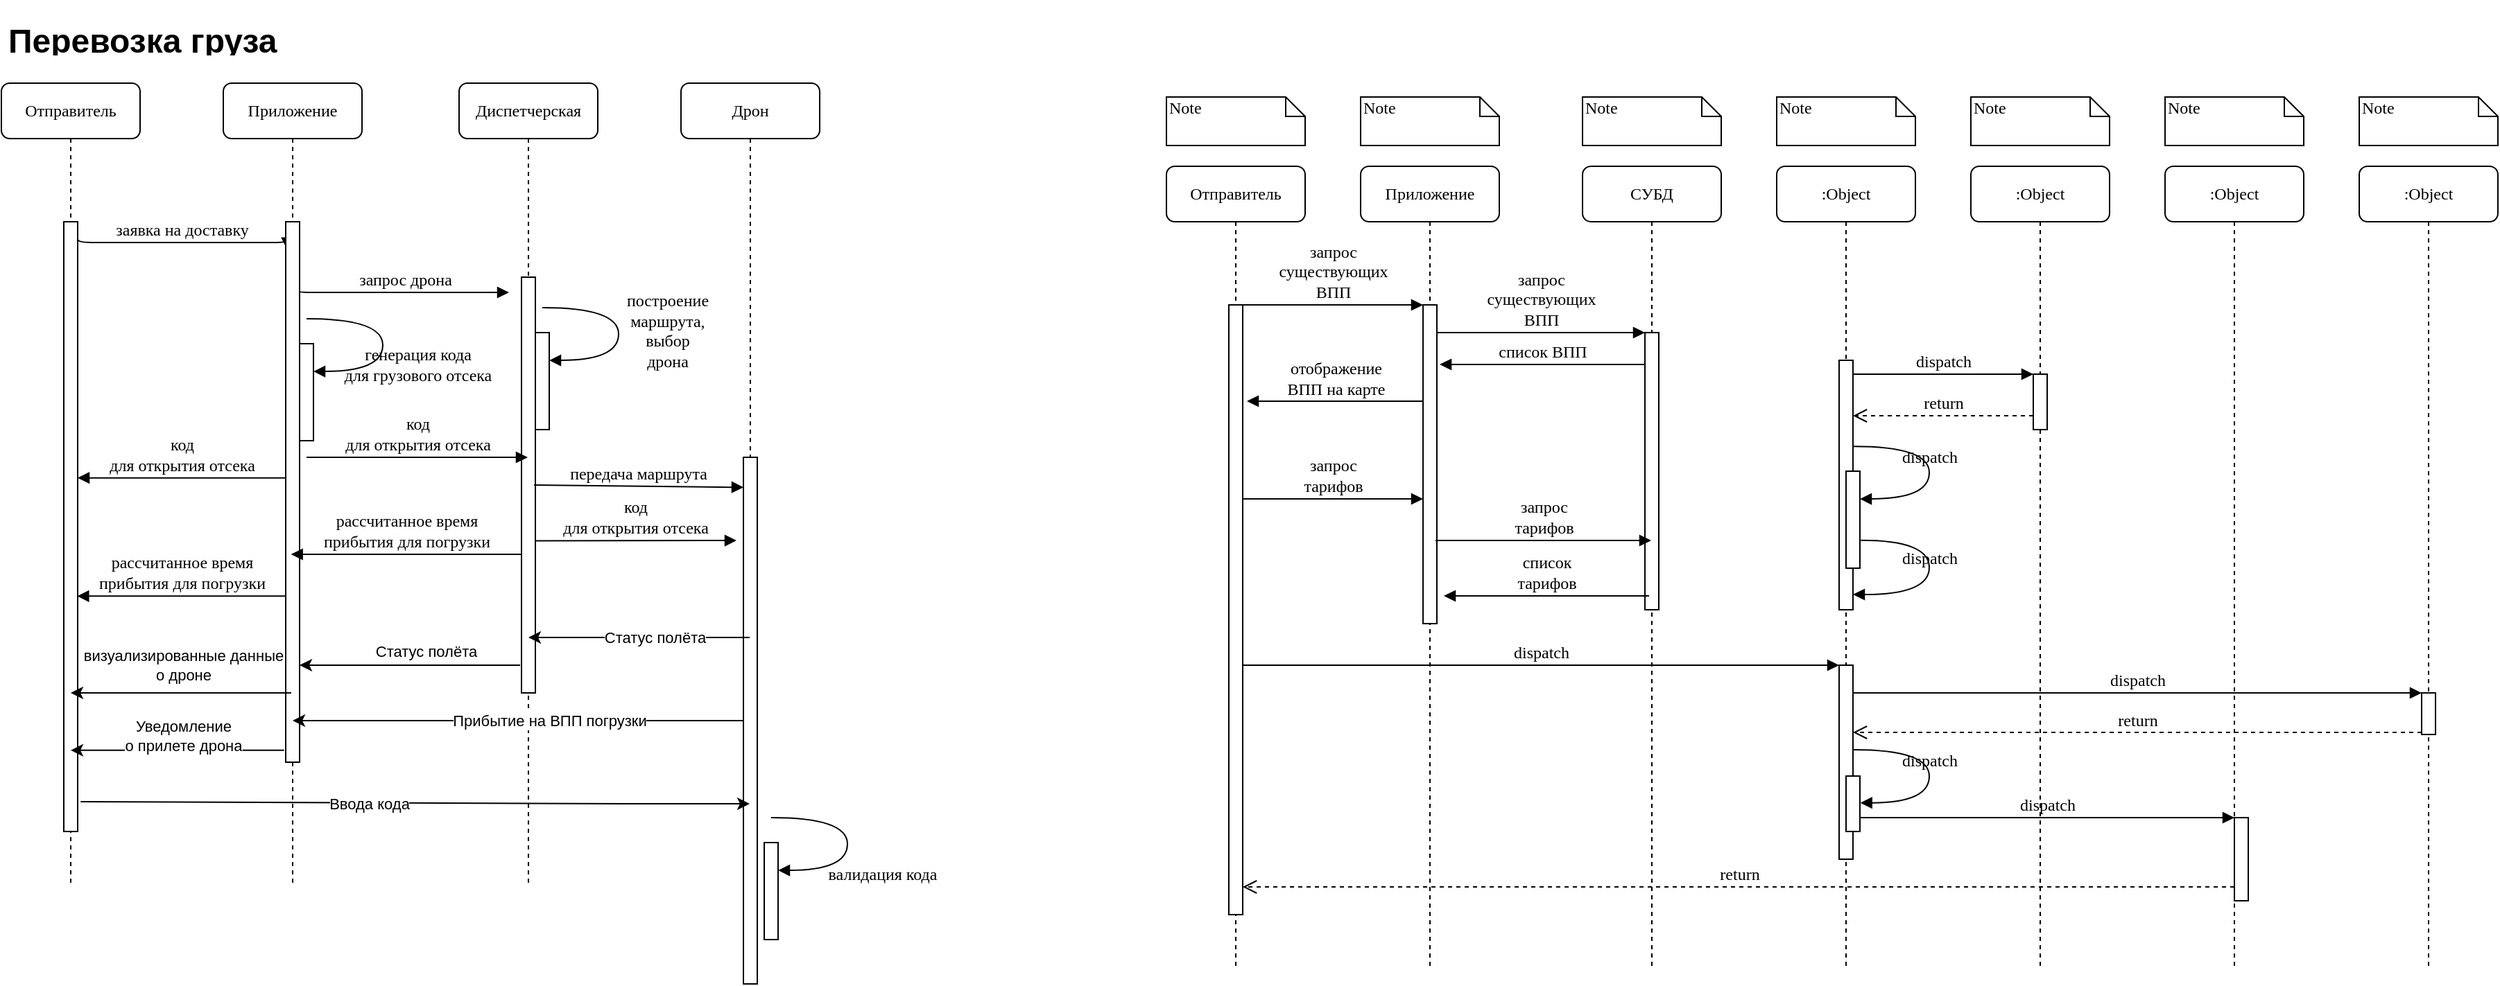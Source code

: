 <mxfile version="24.4.8" type="device">
  <diagram name="Page-1" id="13e1069c-82ec-6db2-03f1-153e76fe0fe0">
    <mxGraphModel dx="1962" dy="1178" grid="1" gridSize="10" guides="1" tooltips="1" connect="1" arrows="1" fold="1" page="1" pageScale="1" pageWidth="1100" pageHeight="850" background="none" math="0" shadow="0">
      <root>
        <mxCell id="0" />
        <mxCell id="1" parent="0" />
        <mxCell id="7baba1c4bc27f4b0-2" value="Приложение" style="shape=umlLifeline;perimeter=lifelinePerimeter;whiteSpace=wrap;html=1;container=1;collapsible=0;recursiveResize=0;outlineConnect=0;rounded=1;shadow=0;comic=0;labelBackgroundColor=none;strokeWidth=1;fontFamily=Verdana;fontSize=12;align=center;" parent="1" vertex="1">
          <mxGeometry x="240" y="80" width="100" height="580" as="geometry" />
        </mxCell>
        <mxCell id="7baba1c4bc27f4b0-10" value="" style="html=1;points=[];perimeter=orthogonalPerimeter;rounded=0;shadow=0;comic=0;labelBackgroundColor=none;strokeWidth=1;fontFamily=Verdana;fontSize=12;align=center;" parent="7baba1c4bc27f4b0-2" vertex="1">
          <mxGeometry x="45" y="100" width="10" height="230" as="geometry" />
        </mxCell>
        <mxCell id="XqC8_4cL7TE-V1GYUcQZ-1" value="отображение &lt;br&gt;ВПП на карте" style="html=1;verticalAlign=bottom;endArrow=block;labelBackgroundColor=none;fontFamily=Verdana;fontSize=12;edgeStyle=elbowEdgeStyle;elbow=vertical;entryX=1.3;entryY=0.159;entryDx=0;entryDy=0;entryPerimeter=0;" parent="7baba1c4bc27f4b0-2" target="7baba1c4bc27f4b0-9" edge="1">
          <mxGeometry relative="1" as="geometry">
            <mxPoint x="45" y="169.5" as="sourcePoint" />
            <Array as="points" />
            <mxPoint x="-103" y="169.5" as="targetPoint" />
          </mxGeometry>
        </mxCell>
        <mxCell id="7baba1c4bc27f4b0-3" value="СУБД" style="shape=umlLifeline;perimeter=lifelinePerimeter;whiteSpace=wrap;html=1;container=1;collapsible=0;recursiveResize=0;outlineConnect=0;rounded=1;shadow=0;comic=0;labelBackgroundColor=none;strokeWidth=1;fontFamily=Verdana;fontSize=12;align=center;" parent="1" vertex="1">
          <mxGeometry x="400" y="80" width="100" height="580" as="geometry" />
        </mxCell>
        <mxCell id="7baba1c4bc27f4b0-13" value="" style="html=1;points=[];perimeter=orthogonalPerimeter;rounded=0;shadow=0;comic=0;labelBackgroundColor=none;strokeWidth=1;fontFamily=Verdana;fontSize=12;align=center;" parent="7baba1c4bc27f4b0-3" vertex="1">
          <mxGeometry x="45" y="120" width="10" height="200" as="geometry" />
        </mxCell>
        <mxCell id="7baba1c4bc27f4b0-4" value=":Object" style="shape=umlLifeline;perimeter=lifelinePerimeter;whiteSpace=wrap;html=1;container=1;collapsible=0;recursiveResize=0;outlineConnect=0;rounded=1;shadow=0;comic=0;labelBackgroundColor=none;strokeWidth=1;fontFamily=Verdana;fontSize=12;align=center;" parent="1" vertex="1">
          <mxGeometry x="540" y="80" width="100" height="580" as="geometry" />
        </mxCell>
        <mxCell id="7baba1c4bc27f4b0-5" value=":Object" style="shape=umlLifeline;perimeter=lifelinePerimeter;whiteSpace=wrap;html=1;container=1;collapsible=0;recursiveResize=0;outlineConnect=0;rounded=1;shadow=0;comic=0;labelBackgroundColor=none;strokeWidth=1;fontFamily=Verdana;fontSize=12;align=center;" parent="1" vertex="1">
          <mxGeometry x="680" y="80" width="100" height="580" as="geometry" />
        </mxCell>
        <mxCell id="7baba1c4bc27f4b0-6" value=":Object" style="shape=umlLifeline;perimeter=lifelinePerimeter;whiteSpace=wrap;html=1;container=1;collapsible=0;recursiveResize=0;outlineConnect=0;rounded=1;shadow=0;comic=0;labelBackgroundColor=none;strokeWidth=1;fontFamily=Verdana;fontSize=12;align=center;" parent="1" vertex="1">
          <mxGeometry x="820" y="80" width="100" height="580" as="geometry" />
        </mxCell>
        <mxCell id="7baba1c4bc27f4b0-7" value=":Object" style="shape=umlLifeline;perimeter=lifelinePerimeter;whiteSpace=wrap;html=1;container=1;collapsible=0;recursiveResize=0;outlineConnect=0;rounded=1;shadow=0;comic=0;labelBackgroundColor=none;strokeWidth=1;fontFamily=Verdana;fontSize=12;align=center;" parent="1" vertex="1">
          <mxGeometry x="960" y="80" width="100" height="580" as="geometry" />
        </mxCell>
        <mxCell id="7baba1c4bc27f4b0-8" value="Отправитель" style="shape=umlLifeline;perimeter=lifelinePerimeter;whiteSpace=wrap;html=1;container=1;collapsible=0;recursiveResize=0;outlineConnect=0;rounded=1;shadow=0;comic=0;labelBackgroundColor=none;strokeWidth=1;fontFamily=Verdana;fontSize=12;align=center;" parent="1" vertex="1">
          <mxGeometry x="100" y="80" width="100" height="580" as="geometry" />
        </mxCell>
        <mxCell id="7baba1c4bc27f4b0-9" value="" style="html=1;points=[];perimeter=orthogonalPerimeter;rounded=0;shadow=0;comic=0;labelBackgroundColor=none;strokeWidth=1;fontFamily=Verdana;fontSize=12;align=center;" parent="7baba1c4bc27f4b0-8" vertex="1">
          <mxGeometry x="45" y="100" width="10" height="440" as="geometry" />
        </mxCell>
        <mxCell id="XqC8_4cL7TE-V1GYUcQZ-2" value="запрос &lt;br&gt;тарифов" style="html=1;verticalAlign=bottom;endArrow=block;entryX=0;entryY=0;labelBackgroundColor=none;fontFamily=Verdana;fontSize=12;edgeStyle=elbowEdgeStyle;elbow=vertical;" parent="7baba1c4bc27f4b0-8" edge="1">
          <mxGeometry relative="1" as="geometry">
            <mxPoint x="55" y="240" as="sourcePoint" />
            <mxPoint x="185" y="240" as="targetPoint" />
          </mxGeometry>
        </mxCell>
        <mxCell id="7baba1c4bc27f4b0-16" value="" style="html=1;points=[];perimeter=orthogonalPerimeter;rounded=0;shadow=0;comic=0;labelBackgroundColor=none;strokeWidth=1;fontFamily=Verdana;fontSize=12;align=center;" parent="1" vertex="1">
          <mxGeometry x="585" y="220" width="10" height="180" as="geometry" />
        </mxCell>
        <mxCell id="7baba1c4bc27f4b0-17" value="список ВПП" style="html=1;verticalAlign=bottom;endArrow=block;labelBackgroundColor=none;fontFamily=Verdana;fontSize=12;edgeStyle=elbowEdgeStyle;elbow=vertical;entryX=1.2;entryY=0.187;entryDx=0;entryDy=0;entryPerimeter=0;" parent="1" source="7baba1c4bc27f4b0-13" target="7baba1c4bc27f4b0-10" edge="1">
          <mxGeometry relative="1" as="geometry">
            <mxPoint x="510" y="220" as="sourcePoint" />
            <Array as="points" />
          </mxGeometry>
        </mxCell>
        <mxCell id="7baba1c4bc27f4b0-19" value="" style="html=1;points=[];perimeter=orthogonalPerimeter;rounded=0;shadow=0;comic=0;labelBackgroundColor=none;strokeWidth=1;fontFamily=Verdana;fontSize=12;align=center;" parent="1" vertex="1">
          <mxGeometry x="725" y="230" width="10" height="40" as="geometry" />
        </mxCell>
        <mxCell id="7baba1c4bc27f4b0-20" value="dispatch" style="html=1;verticalAlign=bottom;endArrow=block;entryX=0;entryY=0;labelBackgroundColor=none;fontFamily=Verdana;fontSize=12;edgeStyle=elbowEdgeStyle;elbow=vertical;" parent="1" source="7baba1c4bc27f4b0-16" target="7baba1c4bc27f4b0-19" edge="1">
          <mxGeometry relative="1" as="geometry">
            <mxPoint x="650" y="230" as="sourcePoint" />
          </mxGeometry>
        </mxCell>
        <mxCell id="7baba1c4bc27f4b0-21" value="return" style="html=1;verticalAlign=bottom;endArrow=open;dashed=1;endSize=8;labelBackgroundColor=none;fontFamily=Verdana;fontSize=12;edgeStyle=elbowEdgeStyle;elbow=vertical;" parent="1" source="7baba1c4bc27f4b0-19" target="7baba1c4bc27f4b0-16" edge="1">
          <mxGeometry relative="1" as="geometry">
            <mxPoint x="650" y="306" as="targetPoint" />
            <Array as="points">
              <mxPoint x="670" y="260" />
              <mxPoint x="700" y="260" />
            </Array>
          </mxGeometry>
        </mxCell>
        <mxCell id="7baba1c4bc27f4b0-22" value="" style="html=1;points=[];perimeter=orthogonalPerimeter;rounded=0;shadow=0;comic=0;labelBackgroundColor=none;strokeWidth=1;fontFamily=Verdana;fontSize=12;align=center;" parent="1" vertex="1">
          <mxGeometry x="585" y="440" width="10" height="140" as="geometry" />
        </mxCell>
        <mxCell id="7baba1c4bc27f4b0-23" value="dispatch" style="html=1;verticalAlign=bottom;endArrow=block;entryX=0;entryY=0;labelBackgroundColor=none;fontFamily=Verdana;fontSize=12;" parent="1" source="7baba1c4bc27f4b0-9" target="7baba1c4bc27f4b0-22" edge="1">
          <mxGeometry relative="1" as="geometry">
            <mxPoint x="510" y="420" as="sourcePoint" />
          </mxGeometry>
        </mxCell>
        <mxCell id="7baba1c4bc27f4b0-25" value="" style="html=1;points=[];perimeter=orthogonalPerimeter;rounded=0;shadow=0;comic=0;labelBackgroundColor=none;strokeColor=#000000;strokeWidth=1;fillColor=#FFFFFF;fontFamily=Verdana;fontSize=12;fontColor=#000000;align=center;" parent="1" vertex="1">
          <mxGeometry x="1005" y="460" width="10" height="30" as="geometry" />
        </mxCell>
        <mxCell id="7baba1c4bc27f4b0-26" value="dispatch" style="html=1;verticalAlign=bottom;endArrow=block;entryX=0;entryY=0;labelBackgroundColor=none;fontFamily=Verdana;fontSize=12;" parent="1" source="7baba1c4bc27f4b0-22" target="7baba1c4bc27f4b0-25" edge="1">
          <mxGeometry relative="1" as="geometry">
            <mxPoint x="930" y="340" as="sourcePoint" />
          </mxGeometry>
        </mxCell>
        <mxCell id="7baba1c4bc27f4b0-27" value="return" style="html=1;verticalAlign=bottom;endArrow=open;dashed=1;endSize=8;exitX=0;exitY=0.95;labelBackgroundColor=none;fontFamily=Verdana;fontSize=12;" parent="1" source="7baba1c4bc27f4b0-25" target="7baba1c4bc27f4b0-22" edge="1">
          <mxGeometry relative="1" as="geometry">
            <mxPoint x="930" y="416" as="targetPoint" />
          </mxGeometry>
        </mxCell>
        <mxCell id="7baba1c4bc27f4b0-28" value="" style="html=1;points=[];perimeter=orthogonalPerimeter;rounded=0;shadow=0;comic=0;labelBackgroundColor=none;strokeWidth=1;fontFamily=Verdana;fontSize=12;align=center;" parent="1" vertex="1">
          <mxGeometry x="870" y="550" width="10" height="60" as="geometry" />
        </mxCell>
        <mxCell id="7baba1c4bc27f4b0-29" value="dispatch" style="html=1;verticalAlign=bottom;endArrow=block;entryX=0;entryY=0;labelBackgroundColor=none;fontFamily=Verdana;fontSize=12;edgeStyle=elbowEdgeStyle;elbow=vertical;" parent="1" source="7baba1c4bc27f4b0-37" target="7baba1c4bc27f4b0-28" edge="1">
          <mxGeometry relative="1" as="geometry">
            <mxPoint x="800" y="550" as="sourcePoint" />
          </mxGeometry>
        </mxCell>
        <mxCell id="7baba1c4bc27f4b0-30" value="return" style="html=1;verticalAlign=bottom;endArrow=open;dashed=1;endSize=8;labelBackgroundColor=none;fontFamily=Verdana;fontSize=12;edgeStyle=elbowEdgeStyle;elbow=vertical;" parent="1" source="7baba1c4bc27f4b0-28" target="7baba1c4bc27f4b0-9" edge="1">
          <mxGeometry relative="1" as="geometry">
            <mxPoint x="800" y="626" as="targetPoint" />
            <Array as="points">
              <mxPoint x="570" y="600" />
            </Array>
          </mxGeometry>
        </mxCell>
        <mxCell id="7baba1c4bc27f4b0-11" value="запрос &lt;br&gt;существующих &lt;br&gt;ВПП" style="html=1;verticalAlign=bottom;endArrow=block;entryX=0;entryY=0;labelBackgroundColor=none;fontFamily=Verdana;fontSize=12;edgeStyle=elbowEdgeStyle;elbow=vertical;" parent="1" source="7baba1c4bc27f4b0-9" target="7baba1c4bc27f4b0-10" edge="1">
          <mxGeometry relative="1" as="geometry">
            <mxPoint x="220" y="190" as="sourcePoint" />
          </mxGeometry>
        </mxCell>
        <mxCell id="7baba1c4bc27f4b0-14" value="запрос &lt;br&gt;существующих &lt;br&gt;ВПП" style="html=1;verticalAlign=bottom;endArrow=block;entryX=0;entryY=0;labelBackgroundColor=none;fontFamily=Verdana;fontSize=12;edgeStyle=elbowEdgeStyle;elbow=vertical;" parent="1" source="7baba1c4bc27f4b0-10" target="7baba1c4bc27f4b0-13" edge="1">
          <mxGeometry relative="1" as="geometry">
            <mxPoint x="370" y="200" as="sourcePoint" />
          </mxGeometry>
        </mxCell>
        <mxCell id="7baba1c4bc27f4b0-34" value="" style="html=1;points=[];perimeter=orthogonalPerimeter;rounded=0;shadow=0;comic=0;labelBackgroundColor=none;strokeWidth=1;fontFamily=Verdana;fontSize=12;align=center;" parent="1" vertex="1">
          <mxGeometry x="590" y="300" width="10" height="70" as="geometry" />
        </mxCell>
        <mxCell id="7baba1c4bc27f4b0-35" value="dispatch" style="html=1;verticalAlign=bottom;endArrow=block;labelBackgroundColor=none;fontFamily=Verdana;fontSize=12;elbow=vertical;edgeStyle=orthogonalEdgeStyle;curved=1;entryX=1;entryY=0.286;entryPerimeter=0;exitX=1.038;exitY=0.345;exitPerimeter=0;" parent="1" source="7baba1c4bc27f4b0-16" target="7baba1c4bc27f4b0-34" edge="1">
          <mxGeometry relative="1" as="geometry">
            <mxPoint x="465" y="230" as="sourcePoint" />
            <mxPoint x="595" y="230" as="targetPoint" />
            <Array as="points">
              <mxPoint x="650" y="282" />
              <mxPoint x="650" y="320" />
            </Array>
          </mxGeometry>
        </mxCell>
        <mxCell id="7baba1c4bc27f4b0-36" value="dispatch" style="html=1;verticalAlign=bottom;endArrow=block;labelBackgroundColor=none;fontFamily=Verdana;fontSize=12;elbow=vertical;edgeStyle=orthogonalEdgeStyle;curved=1;exitX=1.066;exitY=0.713;exitPerimeter=0;" parent="1" source="7baba1c4bc27f4b0-34" edge="1">
          <mxGeometry relative="1" as="geometry">
            <mxPoint x="610.333" y="350" as="sourcePoint" />
            <mxPoint x="595" y="389" as="targetPoint" />
            <Array as="points">
              <mxPoint x="650" y="350" />
              <mxPoint x="650" y="389" />
            </Array>
          </mxGeometry>
        </mxCell>
        <mxCell id="7baba1c4bc27f4b0-37" value="" style="html=1;points=[];perimeter=orthogonalPerimeter;rounded=0;shadow=0;comic=0;labelBackgroundColor=none;strokeWidth=1;fontFamily=Verdana;fontSize=12;align=center;" parent="1" vertex="1">
          <mxGeometry x="590" y="520" width="10" height="40" as="geometry" />
        </mxCell>
        <mxCell id="7baba1c4bc27f4b0-39" value="dispatch" style="html=1;verticalAlign=bottom;endArrow=block;labelBackgroundColor=none;fontFamily=Verdana;fontSize=12;elbow=vertical;edgeStyle=orthogonalEdgeStyle;curved=1;entryX=1;entryY=0.286;entryPerimeter=0;exitX=1.038;exitY=0.345;exitPerimeter=0;" parent="1" edge="1">
          <mxGeometry relative="1" as="geometry">
            <mxPoint x="595.333" y="501" as="sourcePoint" />
            <mxPoint x="600.333" y="539.333" as="targetPoint" />
            <Array as="points">
              <mxPoint x="650" y="501" />
              <mxPoint x="650" y="539" />
            </Array>
          </mxGeometry>
        </mxCell>
        <mxCell id="7baba1c4bc27f4b0-40" value="Note" style="shape=note;whiteSpace=wrap;html=1;size=14;verticalAlign=top;align=left;spacingTop=-6;rounded=0;shadow=0;comic=0;labelBackgroundColor=none;strokeWidth=1;fontFamily=Verdana;fontSize=12" parent="1" vertex="1">
          <mxGeometry x="100" y="30" width="100" height="35" as="geometry" />
        </mxCell>
        <mxCell id="7baba1c4bc27f4b0-41" value="Note" style="shape=note;whiteSpace=wrap;html=1;size=14;verticalAlign=top;align=left;spacingTop=-6;rounded=0;shadow=0;comic=0;labelBackgroundColor=none;strokeWidth=1;fontFamily=Verdana;fontSize=12" parent="1" vertex="1">
          <mxGeometry x="240" y="30" width="100" height="35" as="geometry" />
        </mxCell>
        <mxCell id="7baba1c4bc27f4b0-42" value="Note" style="shape=note;whiteSpace=wrap;html=1;size=14;verticalAlign=top;align=left;spacingTop=-6;rounded=0;shadow=0;comic=0;labelBackgroundColor=none;strokeWidth=1;fontFamily=Verdana;fontSize=12" parent="1" vertex="1">
          <mxGeometry x="400" y="30" width="100" height="35" as="geometry" />
        </mxCell>
        <mxCell id="7baba1c4bc27f4b0-43" value="Note" style="shape=note;whiteSpace=wrap;html=1;size=14;verticalAlign=top;align=left;spacingTop=-6;rounded=0;shadow=0;comic=0;labelBackgroundColor=none;strokeWidth=1;fontFamily=Verdana;fontSize=12" parent="1" vertex="1">
          <mxGeometry x="540" y="30" width="100" height="35" as="geometry" />
        </mxCell>
        <mxCell id="7baba1c4bc27f4b0-44" value="Note" style="shape=note;whiteSpace=wrap;html=1;size=14;verticalAlign=top;align=left;spacingTop=-6;rounded=0;shadow=0;comic=0;labelBackgroundColor=none;strokeWidth=1;fontFamily=Verdana;fontSize=12" parent="1" vertex="1">
          <mxGeometry x="680" y="30" width="100" height="35" as="geometry" />
        </mxCell>
        <mxCell id="7baba1c4bc27f4b0-45" value="Note" style="shape=note;whiteSpace=wrap;html=1;size=14;verticalAlign=top;align=left;spacingTop=-6;rounded=0;shadow=0;comic=0;labelBackgroundColor=none;strokeWidth=1;fontFamily=Verdana;fontSize=12" parent="1" vertex="1">
          <mxGeometry x="820" y="30" width="100" height="35" as="geometry" />
        </mxCell>
        <mxCell id="7baba1c4bc27f4b0-46" value="Note" style="shape=note;whiteSpace=wrap;html=1;size=14;verticalAlign=top;align=left;spacingTop=-6;rounded=0;shadow=0;comic=0;labelBackgroundColor=none;strokeWidth=1;fontFamily=Verdana;fontSize=12" parent="1" vertex="1">
          <mxGeometry x="960" y="30" width="100" height="35" as="geometry" />
        </mxCell>
        <mxCell id="XqC8_4cL7TE-V1GYUcQZ-3" value="запрос &lt;br&gt;тарифов" style="html=1;verticalAlign=bottom;endArrow=block;labelBackgroundColor=none;fontFamily=Verdana;fontSize=12;edgeStyle=elbowEdgeStyle;elbow=vertical;exitX=0.9;exitY=0.739;exitDx=0;exitDy=0;exitPerimeter=0;" parent="1" source="7baba1c4bc27f4b0-10" target="7baba1c4bc27f4b0-3" edge="1">
          <mxGeometry relative="1" as="geometry">
            <mxPoint x="300" y="350" as="sourcePoint" />
            <mxPoint x="430" y="350" as="targetPoint" />
          </mxGeometry>
        </mxCell>
        <mxCell id="XqC8_4cL7TE-V1GYUcQZ-5" value="список&lt;br&gt;тарифов" style="html=1;verticalAlign=bottom;endArrow=block;labelBackgroundColor=none;fontFamily=Verdana;fontSize=12;edgeStyle=elbowEdgeStyle;elbow=vertical;entryX=1.2;entryY=0.187;entryDx=0;entryDy=0;entryPerimeter=0;" parent="1" edge="1">
          <mxGeometry relative="1" as="geometry">
            <mxPoint x="448" y="390" as="sourcePoint" />
            <Array as="points" />
            <mxPoint x="300" y="390" as="targetPoint" />
          </mxGeometry>
        </mxCell>
        <mxCell id="XqC8_4cL7TE-V1GYUcQZ-6" value="Отправитель" style="shape=umlLifeline;perimeter=lifelinePerimeter;whiteSpace=wrap;html=1;container=1;collapsible=0;recursiveResize=0;outlineConnect=0;rounded=1;shadow=0;comic=0;labelBackgroundColor=none;strokeWidth=1;fontFamily=Verdana;fontSize=12;align=center;" parent="1" vertex="1">
          <mxGeometry x="-740" y="20" width="100" height="580" as="geometry" />
        </mxCell>
        <mxCell id="XqC8_4cL7TE-V1GYUcQZ-7" value="" style="html=1;points=[];perimeter=orthogonalPerimeter;rounded=0;shadow=0;comic=0;labelBackgroundColor=none;strokeWidth=1;fontFamily=Verdana;fontSize=12;align=center;" parent="XqC8_4cL7TE-V1GYUcQZ-6" vertex="1">
          <mxGeometry x="45" y="100" width="10" height="440" as="geometry" />
        </mxCell>
        <mxCell id="XqC8_4cL7TE-V1GYUcQZ-8" value="заявка на доставку" style="html=1;verticalAlign=bottom;endArrow=block;labelBackgroundColor=none;fontFamily=Verdana;fontSize=12;edgeStyle=elbowEdgeStyle;elbow=vertical;entryX=0.091;entryY=0.051;entryDx=0;entryDy=0;entryPerimeter=0;" parent="1" target="XqC8_4cL7TE-V1GYUcQZ-11" edge="1">
          <mxGeometry relative="1" as="geometry">
            <mxPoint x="-685" y="130.33" as="sourcePoint" />
            <mxPoint x="-540" y="120" as="targetPoint" />
          </mxGeometry>
        </mxCell>
        <mxCell id="XqC8_4cL7TE-V1GYUcQZ-9" value="&lt;h1&gt;Перевозка груза&lt;br&gt;&lt;/h1&gt;" style="text;html=1;spacing=5;spacingTop=-20;whiteSpace=wrap;overflow=hidden;rounded=0;" parent="1" vertex="1">
          <mxGeometry x="-740" y="-30" width="210" height="30" as="geometry" />
        </mxCell>
        <mxCell id="XqC8_4cL7TE-V1GYUcQZ-10" value="Приложение" style="shape=umlLifeline;perimeter=lifelinePerimeter;whiteSpace=wrap;html=1;container=1;collapsible=0;recursiveResize=0;outlineConnect=0;rounded=1;shadow=0;comic=0;labelBackgroundColor=none;strokeWidth=1;fontFamily=Verdana;fontSize=12;align=center;" parent="1" vertex="1">
          <mxGeometry x="-580" y="20" width="100" height="580" as="geometry" />
        </mxCell>
        <mxCell id="XqC8_4cL7TE-V1GYUcQZ-11" value="" style="html=1;points=[];perimeter=orthogonalPerimeter;rounded=0;shadow=0;comic=0;labelBackgroundColor=none;strokeWidth=1;fontFamily=Verdana;fontSize=12;align=center;" parent="XqC8_4cL7TE-V1GYUcQZ-10" vertex="1">
          <mxGeometry x="45" y="100" width="10" height="390" as="geometry" />
        </mxCell>
        <mxCell id="XqC8_4cL7TE-V1GYUcQZ-26" value="" style="html=1;points=[];perimeter=orthogonalPerimeter;rounded=0;shadow=0;comic=0;labelBackgroundColor=none;strokeWidth=1;fontFamily=Verdana;fontSize=12;align=center;" parent="XqC8_4cL7TE-V1GYUcQZ-10" vertex="1">
          <mxGeometry x="55" y="188" width="10" height="70" as="geometry" />
        </mxCell>
        <mxCell id="XqC8_4cL7TE-V1GYUcQZ-27" value="генерация кода &lt;br&gt;для грузового отсека" style="html=1;verticalAlign=bottom;endArrow=block;labelBackgroundColor=none;fontFamily=Verdana;fontSize=12;elbow=vertical;edgeStyle=orthogonalEdgeStyle;curved=1;entryX=1;entryY=0.286;entryPerimeter=0;exitX=1.038;exitY=0.345;exitPerimeter=0;" parent="XqC8_4cL7TE-V1GYUcQZ-10" target="XqC8_4cL7TE-V1GYUcQZ-26" edge="1">
          <mxGeometry x="0.301" y="28" relative="1" as="geometry">
            <mxPoint x="60" y="170" as="sourcePoint" />
            <mxPoint x="60" y="118" as="targetPoint" />
            <Array as="points">
              <mxPoint x="115" y="170" />
              <mxPoint x="115" y="208" />
            </Array>
            <mxPoint x="25" y="-16" as="offset" />
          </mxGeometry>
        </mxCell>
        <mxCell id="XqC8_4cL7TE-V1GYUcQZ-37" value="" style="endArrow=classic;html=1;rounded=0;" parent="XqC8_4cL7TE-V1GYUcQZ-10" edge="1">
          <mxGeometry width="50" height="50" relative="1" as="geometry">
            <mxPoint x="214" y="420" as="sourcePoint" />
            <mxPoint x="55" y="420" as="targetPoint" />
            <Array as="points">
              <mxPoint x="135" y="420" />
            </Array>
          </mxGeometry>
        </mxCell>
        <mxCell id="XqC8_4cL7TE-V1GYUcQZ-38" value="Статус полёта" style="edgeLabel;html=1;align=center;verticalAlign=middle;resizable=0;points=[];" parent="XqC8_4cL7TE-V1GYUcQZ-37" vertex="1" connectable="0">
          <mxGeometry x="-0.137" relative="1" as="geometry">
            <mxPoint y="-10" as="offset" />
          </mxGeometry>
        </mxCell>
        <mxCell id="XqC8_4cL7TE-V1GYUcQZ-13" value="Диспетчерская" style="shape=umlLifeline;perimeter=lifelinePerimeter;whiteSpace=wrap;html=1;container=1;collapsible=0;recursiveResize=0;outlineConnect=0;rounded=1;shadow=0;comic=0;labelBackgroundColor=none;strokeWidth=1;fontFamily=Verdana;fontSize=12;align=center;" parent="1" vertex="1">
          <mxGeometry x="-410" y="20" width="100" height="580" as="geometry" />
        </mxCell>
        <mxCell id="XqC8_4cL7TE-V1GYUcQZ-14" value="" style="html=1;points=[];perimeter=orthogonalPerimeter;rounded=0;shadow=0;comic=0;labelBackgroundColor=none;strokeWidth=1;fontFamily=Verdana;fontSize=12;align=center;" parent="XqC8_4cL7TE-V1GYUcQZ-13" vertex="1">
          <mxGeometry x="45" y="140" width="10" height="300" as="geometry" />
        </mxCell>
        <mxCell id="XqC8_4cL7TE-V1GYUcQZ-22" value="" style="html=1;points=[];perimeter=orthogonalPerimeter;rounded=0;shadow=0;comic=0;labelBackgroundColor=none;strokeWidth=1;fontFamily=Verdana;fontSize=12;align=center;" parent="XqC8_4cL7TE-V1GYUcQZ-13" vertex="1">
          <mxGeometry x="55" y="180" width="10" height="70" as="geometry" />
        </mxCell>
        <mxCell id="XqC8_4cL7TE-V1GYUcQZ-23" value="построение&lt;br&gt;маршрута, &lt;br&gt;выбор&lt;br&gt;дрона" style="html=1;verticalAlign=bottom;endArrow=block;labelBackgroundColor=none;fontFamily=Verdana;fontSize=12;elbow=vertical;edgeStyle=orthogonalEdgeStyle;curved=1;entryX=1;entryY=0.286;entryPerimeter=0;exitX=1.038;exitY=0.345;exitPerimeter=0;" parent="XqC8_4cL7TE-V1GYUcQZ-13" target="XqC8_4cL7TE-V1GYUcQZ-22" edge="1">
          <mxGeometry x="0.301" y="36" relative="1" as="geometry">
            <mxPoint x="60" y="162" as="sourcePoint" />
            <mxPoint x="60" y="110" as="targetPoint" />
            <Array as="points">
              <mxPoint x="115" y="162" />
              <mxPoint x="115" y="200" />
            </Array>
            <mxPoint x="35" y="-26" as="offset" />
          </mxGeometry>
        </mxCell>
        <mxCell id="XqC8_4cL7TE-V1GYUcQZ-24" value="рассчитанное время &lt;br&gt;прибытия для погрузки" style="html=1;verticalAlign=bottom;endArrow=block;labelBackgroundColor=none;fontFamily=Verdana;fontSize=12;elbow=vertical;exitX=0.072;exitY=0.924;exitDx=0;exitDy=0;exitPerimeter=0;rounded=0;" parent="XqC8_4cL7TE-V1GYUcQZ-13" edge="1">
          <mxGeometry x="0.004" relative="1" as="geometry">
            <mxPoint x="45" y="340.0" as="sourcePoint" />
            <mxPoint x="-121.172" y="340.0" as="targetPoint" />
            <mxPoint as="offset" />
          </mxGeometry>
        </mxCell>
        <mxCell id="XqC8_4cL7TE-V1GYUcQZ-17" value="Дрон" style="shape=umlLifeline;perimeter=lifelinePerimeter;whiteSpace=wrap;html=1;container=1;collapsible=0;recursiveResize=0;outlineConnect=0;rounded=1;shadow=0;comic=0;labelBackgroundColor=none;strokeWidth=1;fontFamily=Verdana;fontSize=12;align=center;" parent="1" vertex="1">
          <mxGeometry x="-250" y="20" width="100" height="650" as="geometry" />
        </mxCell>
        <mxCell id="XqC8_4cL7TE-V1GYUcQZ-18" value="" style="html=1;points=[];perimeter=orthogonalPerimeter;rounded=0;shadow=0;comic=0;labelBackgroundColor=none;strokeWidth=1;fontFamily=Verdana;fontSize=12;align=center;" parent="XqC8_4cL7TE-V1GYUcQZ-17" vertex="1">
          <mxGeometry x="45" y="270" width="10" height="380" as="geometry" />
        </mxCell>
        <mxCell id="XqC8_4cL7TE-V1GYUcQZ-20" value="передача маршрута" style="html=1;verticalAlign=bottom;endArrow=block;labelBackgroundColor=none;fontFamily=Verdana;fontSize=12;elbow=vertical;entryX=0.091;entryY=0.051;entryDx=0;entryDy=0;entryPerimeter=0;" parent="XqC8_4cL7TE-V1GYUcQZ-17" edge="1">
          <mxGeometry relative="1" as="geometry">
            <mxPoint x="-106" y="290.0" as="sourcePoint" />
            <mxPoint x="45" y="291.67" as="targetPoint" />
          </mxGeometry>
        </mxCell>
        <mxCell id="XqC8_4cL7TE-V1GYUcQZ-16" value="запрос дрона" style="html=1;verticalAlign=bottom;endArrow=block;labelBackgroundColor=none;fontFamily=Verdana;fontSize=12;edgeStyle=elbowEdgeStyle;elbow=vertical;entryX=0.091;entryY=0.051;entryDx=0;entryDy=0;entryPerimeter=0;" parent="1" edge="1">
          <mxGeometry relative="1" as="geometry">
            <mxPoint x="-525" y="170" as="sourcePoint" />
            <mxPoint x="-374" y="171.67" as="targetPoint" />
          </mxGeometry>
        </mxCell>
        <mxCell id="XqC8_4cL7TE-V1GYUcQZ-28" value="код &lt;br&gt;для открытия отсека" style="html=1;verticalAlign=bottom;endArrow=block;labelBackgroundColor=none;fontFamily=Verdana;fontSize=12;edgeStyle=elbowEdgeStyle;elbow=vertical;" parent="1" target="XqC8_4cL7TE-V1GYUcQZ-13" edge="1">
          <mxGeometry relative="1" as="geometry">
            <mxPoint x="-520" y="290" as="sourcePoint" />
            <mxPoint x="-379" y="291.67" as="targetPoint" />
            <Array as="points">
              <mxPoint x="-500" y="290" />
            </Array>
          </mxGeometry>
        </mxCell>
        <mxCell id="XqC8_4cL7TE-V1GYUcQZ-30" value="код &lt;br&gt;для открытия отсека" style="html=1;verticalAlign=bottom;endArrow=block;labelBackgroundColor=none;fontFamily=Verdana;fontSize=12;elbow=vertical;exitX=0.039;exitY=0.474;exitDx=0;exitDy=0;exitPerimeter=0;rounded=0;" parent="1" source="XqC8_4cL7TE-V1GYUcQZ-11" target="XqC8_4cL7TE-V1GYUcQZ-7" edge="1">
          <mxGeometry relative="1" as="geometry">
            <mxPoint x="-345" y="349.83" as="sourcePoint" />
            <mxPoint x="-185" y="349.83" as="targetPoint" />
          </mxGeometry>
        </mxCell>
        <mxCell id="XqC8_4cL7TE-V1GYUcQZ-31" value="рассчитанное время &lt;br&gt;прибытия для погрузки" style="html=1;verticalAlign=bottom;endArrow=block;labelBackgroundColor=none;fontFamily=Verdana;fontSize=12;elbow=vertical;rounded=0;entryX=0.964;entryY=0.614;entryDx=0;entryDy=0;entryPerimeter=0;" parent="1" source="XqC8_4cL7TE-V1GYUcQZ-11" target="XqC8_4cL7TE-V1GYUcQZ-7" edge="1">
          <mxGeometry x="0.004" relative="1" as="geometry">
            <mxPoint x="-540" y="390" as="sourcePoint" />
            <mxPoint x="-680" y="390" as="targetPoint" />
            <mxPoint as="offset" />
          </mxGeometry>
        </mxCell>
        <mxCell id="XqC8_4cL7TE-V1GYUcQZ-29" value="код &lt;br&gt;для открытия отсека" style="html=1;verticalAlign=bottom;endArrow=block;labelBackgroundColor=none;fontFamily=Verdana;fontSize=12;edgeStyle=elbowEdgeStyle;elbow=vertical;" parent="1" edge="1">
          <mxGeometry relative="1" as="geometry">
            <mxPoint x="-355" y="350.28" as="sourcePoint" />
            <mxPoint x="-210" y="350" as="targetPoint" />
          </mxGeometry>
        </mxCell>
        <mxCell id="XqC8_4cL7TE-V1GYUcQZ-34" value="" style="endArrow=classic;html=1;rounded=0;" parent="1" source="XqC8_4cL7TE-V1GYUcQZ-17" target="XqC8_4cL7TE-V1GYUcQZ-13" edge="1">
          <mxGeometry width="50" height="50" relative="1" as="geometry">
            <mxPoint x="-280" y="400" as="sourcePoint" />
            <mxPoint x="-230" y="350" as="targetPoint" />
            <Array as="points">
              <mxPoint x="-280" y="420" />
            </Array>
          </mxGeometry>
        </mxCell>
        <mxCell id="XqC8_4cL7TE-V1GYUcQZ-35" value="Статус полёта" style="edgeLabel;html=1;align=center;verticalAlign=middle;resizable=0;points=[];" parent="XqC8_4cL7TE-V1GYUcQZ-34" vertex="1" connectable="0">
          <mxGeometry x="-0.137" relative="1" as="geometry">
            <mxPoint as="offset" />
          </mxGeometry>
        </mxCell>
        <mxCell id="XqC8_4cL7TE-V1GYUcQZ-39" value="" style="endArrow=classic;html=1;rounded=0;" parent="1" edge="1">
          <mxGeometry width="50" height="50" relative="1" as="geometry">
            <mxPoint x="-531" y="460" as="sourcePoint" />
            <mxPoint x="-690" y="460" as="targetPoint" />
            <Array as="points">
              <mxPoint x="-610" y="460" />
            </Array>
          </mxGeometry>
        </mxCell>
        <mxCell id="XqC8_4cL7TE-V1GYUcQZ-40" value="визуализированные данные&lt;br&gt;о дроне" style="edgeLabel;html=1;align=center;verticalAlign=middle;resizable=0;points=[];" parent="XqC8_4cL7TE-V1GYUcQZ-39" vertex="1" connectable="0">
          <mxGeometry x="-0.137" relative="1" as="geometry">
            <mxPoint x="-10" y="-20" as="offset" />
          </mxGeometry>
        </mxCell>
        <mxCell id="XqC8_4cL7TE-V1GYUcQZ-43" value="" style="endArrow=classic;html=1;rounded=0;" parent="1" source="XqC8_4cL7TE-V1GYUcQZ-18" target="XqC8_4cL7TE-V1GYUcQZ-10" edge="1">
          <mxGeometry width="50" height="50" relative="1" as="geometry">
            <mxPoint x="-191" y="430" as="sourcePoint" />
            <mxPoint x="-350" y="430" as="targetPoint" />
            <Array as="points">
              <mxPoint x="-270" y="480" />
            </Array>
          </mxGeometry>
        </mxCell>
        <mxCell id="XqC8_4cL7TE-V1GYUcQZ-44" value="Прибытие на ВПП погрузки" style="edgeLabel;html=1;align=center;verticalAlign=middle;resizable=0;points=[];" parent="XqC8_4cL7TE-V1GYUcQZ-43" vertex="1" connectable="0">
          <mxGeometry x="-0.137" relative="1" as="geometry">
            <mxPoint as="offset" />
          </mxGeometry>
        </mxCell>
        <mxCell id="XqC8_4cL7TE-V1GYUcQZ-45" value="" style="endArrow=classic;html=1;rounded=0;exitX=-0.119;exitY=0.978;exitDx=0;exitDy=0;exitPerimeter=0;" parent="1" source="XqC8_4cL7TE-V1GYUcQZ-11" target="XqC8_4cL7TE-V1GYUcQZ-6" edge="1">
          <mxGeometry width="50" height="50" relative="1" as="geometry">
            <mxPoint x="-280" y="410" as="sourcePoint" />
            <mxPoint x="-230" y="360" as="targetPoint" />
          </mxGeometry>
        </mxCell>
        <mxCell id="XqC8_4cL7TE-V1GYUcQZ-46" value="Уведомление &lt;br&gt;о прилете дрона" style="edgeLabel;html=1;align=center;verticalAlign=middle;resizable=0;points=[];" parent="XqC8_4cL7TE-V1GYUcQZ-45" vertex="1" connectable="0">
          <mxGeometry x="0.457" relative="1" as="geometry">
            <mxPoint x="39" y="-11" as="offset" />
          </mxGeometry>
        </mxCell>
        <mxCell id="XqC8_4cL7TE-V1GYUcQZ-47" value="" style="endArrow=classic;html=1;rounded=0;exitX=1.214;exitY=0.951;exitDx=0;exitDy=0;exitPerimeter=0;" parent="1" source="XqC8_4cL7TE-V1GYUcQZ-7" target="XqC8_4cL7TE-V1GYUcQZ-17" edge="1">
          <mxGeometry width="50" height="50" relative="1" as="geometry">
            <mxPoint x="-195" y="492" as="sourcePoint" />
            <mxPoint x="-520" y="490" as="targetPoint" />
            <Array as="points">
              <mxPoint x="-290" y="540" />
            </Array>
          </mxGeometry>
        </mxCell>
        <mxCell id="XqC8_4cL7TE-V1GYUcQZ-48" value="Ввода кода" style="edgeLabel;html=1;align=center;verticalAlign=middle;resizable=0;points=[];" parent="XqC8_4cL7TE-V1GYUcQZ-47" vertex="1" connectable="0">
          <mxGeometry x="-0.137" relative="1" as="geometry">
            <mxPoint as="offset" />
          </mxGeometry>
        </mxCell>
        <mxCell id="XqC8_4cL7TE-V1GYUcQZ-49" value="" style="html=1;points=[];perimeter=orthogonalPerimeter;rounded=0;shadow=0;comic=0;labelBackgroundColor=none;strokeWidth=1;fontFamily=Verdana;fontSize=12;align=center;" parent="1" vertex="1">
          <mxGeometry x="-190" y="568" width="10" height="70" as="geometry" />
        </mxCell>
        <mxCell id="XqC8_4cL7TE-V1GYUcQZ-50" value="валидация кода" style="html=1;verticalAlign=bottom;endArrow=block;labelBackgroundColor=none;fontFamily=Verdana;fontSize=12;elbow=vertical;edgeStyle=orthogonalEdgeStyle;curved=1;entryX=1;entryY=0.286;entryPerimeter=0;exitX=1.038;exitY=0.345;exitPerimeter=0;" parent="1" target="XqC8_4cL7TE-V1GYUcQZ-49" edge="1">
          <mxGeometry x="0.301" y="28" relative="1" as="geometry">
            <mxPoint x="-185" y="550" as="sourcePoint" />
            <mxPoint x="-185" y="498" as="targetPoint" />
            <Array as="points">
              <mxPoint x="-130" y="550" />
              <mxPoint x="-130" y="588" />
            </Array>
            <mxPoint x="25" y="-16" as="offset" />
          </mxGeometry>
        </mxCell>
      </root>
    </mxGraphModel>
  </diagram>
</mxfile>
